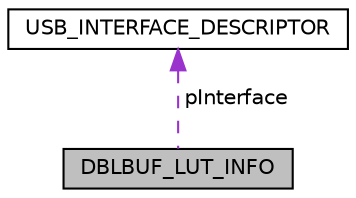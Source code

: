 digraph "DBLBUF_LUT_INFO"
{
  edge [fontname="Helvetica",fontsize="10",labelfontname="Helvetica",labelfontsize="10"];
  node [fontname="Helvetica",fontsize="10",shape=record];
  Node1 [label="DBLBUF_LUT_INFO",height=0.2,width=0.4,color="black", fillcolor="grey75", style="filled" fontcolor="black"];
  Node2 -> Node1 [dir="back",color="darkorchid3",fontsize="10",style="dashed",label=" pInterface" ,fontname="Helvetica"];
  Node2 [label="USB_INTERFACE_DESCRIPTOR",height=0.2,width=0.4,color="black", fillcolor="white", style="filled",URL="$struct_u_s_b___i_n_t_e_r_f_a_c_e___d_e_s_c_r_i_p_t_o_r.html",tooltip="USB interface descriptor. "];
}
